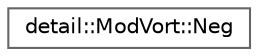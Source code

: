digraph "Graphical Class Hierarchy"
{
 // LATEX_PDF_SIZE
  bgcolor="transparent";
  edge [fontname=Helvetica,fontsize=10,labelfontname=Helvetica,labelfontsize=10];
  node [fontname=Helvetica,fontsize=10,shape=box,height=0.2,width=0.4];
  rankdir="LR";
  Node0 [id="Node000000",label="detail::ModVort::Neg",height=0.2,width=0.4,color="grey40", fillcolor="white", style="filled",URL="$structdetail_1_1ModVort_1_1Neg.html",tooltip="Negative."];
}
